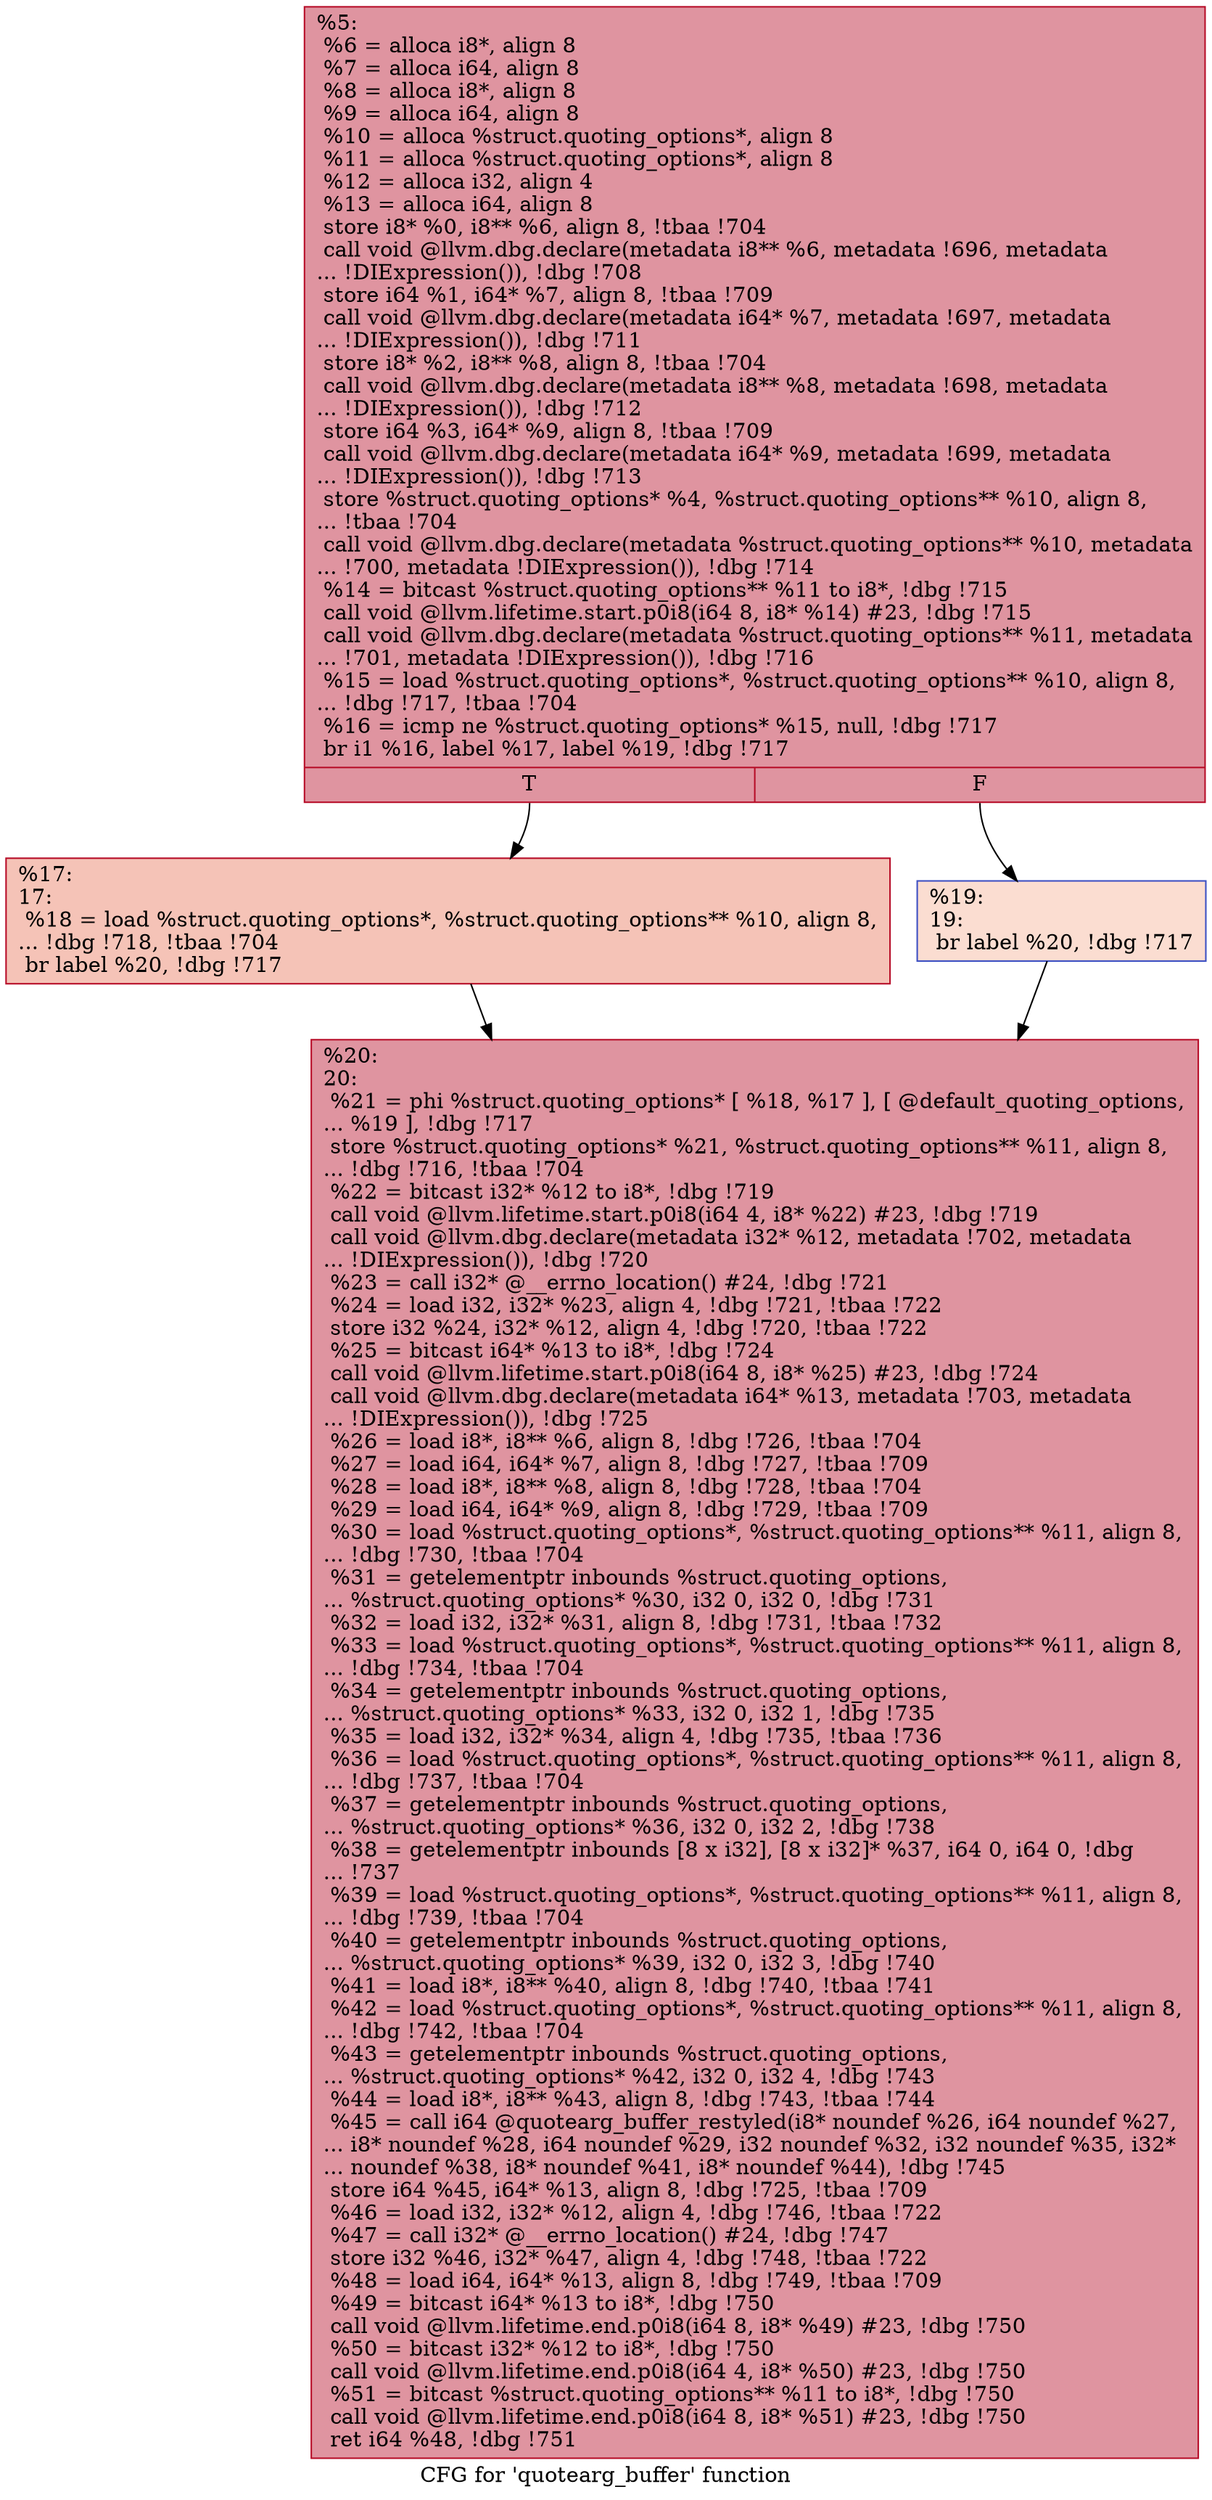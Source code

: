 digraph "CFG for 'quotearg_buffer' function" {
	label="CFG for 'quotearg_buffer' function";

	Node0x8f4bb0 [shape=record,color="#b70d28ff", style=filled, fillcolor="#b70d2870",label="{%5:\l  %6 = alloca i8*, align 8\l  %7 = alloca i64, align 8\l  %8 = alloca i8*, align 8\l  %9 = alloca i64, align 8\l  %10 = alloca %struct.quoting_options*, align 8\l  %11 = alloca %struct.quoting_options*, align 8\l  %12 = alloca i32, align 4\l  %13 = alloca i64, align 8\l  store i8* %0, i8** %6, align 8, !tbaa !704\l  call void @llvm.dbg.declare(metadata i8** %6, metadata !696, metadata\l... !DIExpression()), !dbg !708\l  store i64 %1, i64* %7, align 8, !tbaa !709\l  call void @llvm.dbg.declare(metadata i64* %7, metadata !697, metadata\l... !DIExpression()), !dbg !711\l  store i8* %2, i8** %8, align 8, !tbaa !704\l  call void @llvm.dbg.declare(metadata i8** %8, metadata !698, metadata\l... !DIExpression()), !dbg !712\l  store i64 %3, i64* %9, align 8, !tbaa !709\l  call void @llvm.dbg.declare(metadata i64* %9, metadata !699, metadata\l... !DIExpression()), !dbg !713\l  store %struct.quoting_options* %4, %struct.quoting_options** %10, align 8,\l... !tbaa !704\l  call void @llvm.dbg.declare(metadata %struct.quoting_options** %10, metadata\l... !700, metadata !DIExpression()), !dbg !714\l  %14 = bitcast %struct.quoting_options** %11 to i8*, !dbg !715\l  call void @llvm.lifetime.start.p0i8(i64 8, i8* %14) #23, !dbg !715\l  call void @llvm.dbg.declare(metadata %struct.quoting_options** %11, metadata\l... !701, metadata !DIExpression()), !dbg !716\l  %15 = load %struct.quoting_options*, %struct.quoting_options** %10, align 8,\l... !dbg !717, !tbaa !704\l  %16 = icmp ne %struct.quoting_options* %15, null, !dbg !717\l  br i1 %16, label %17, label %19, !dbg !717\l|{<s0>T|<s1>F}}"];
	Node0x8f4bb0:s0 -> Node0x8f4c30;
	Node0x8f4bb0:s1 -> Node0x8f4c80;
	Node0x8f4c30 [shape=record,color="#b70d28ff", style=filled, fillcolor="#e8765c70",label="{%17:\l17:                                               \l  %18 = load %struct.quoting_options*, %struct.quoting_options** %10, align 8,\l... !dbg !718, !tbaa !704\l  br label %20, !dbg !717\l}"];
	Node0x8f4c30 -> Node0x8f4cd0;
	Node0x8f4c80 [shape=record,color="#3d50c3ff", style=filled, fillcolor="#f7b39670",label="{%19:\l19:                                               \l  br label %20, !dbg !717\l}"];
	Node0x8f4c80 -> Node0x8f4cd0;
	Node0x8f4cd0 [shape=record,color="#b70d28ff", style=filled, fillcolor="#b70d2870",label="{%20:\l20:                                               \l  %21 = phi %struct.quoting_options* [ %18, %17 ], [ @default_quoting_options,\l... %19 ], !dbg !717\l  store %struct.quoting_options* %21, %struct.quoting_options** %11, align 8,\l... !dbg !716, !tbaa !704\l  %22 = bitcast i32* %12 to i8*, !dbg !719\l  call void @llvm.lifetime.start.p0i8(i64 4, i8* %22) #23, !dbg !719\l  call void @llvm.dbg.declare(metadata i32* %12, metadata !702, metadata\l... !DIExpression()), !dbg !720\l  %23 = call i32* @__errno_location() #24, !dbg !721\l  %24 = load i32, i32* %23, align 4, !dbg !721, !tbaa !722\l  store i32 %24, i32* %12, align 4, !dbg !720, !tbaa !722\l  %25 = bitcast i64* %13 to i8*, !dbg !724\l  call void @llvm.lifetime.start.p0i8(i64 8, i8* %25) #23, !dbg !724\l  call void @llvm.dbg.declare(metadata i64* %13, metadata !703, metadata\l... !DIExpression()), !dbg !725\l  %26 = load i8*, i8** %6, align 8, !dbg !726, !tbaa !704\l  %27 = load i64, i64* %7, align 8, !dbg !727, !tbaa !709\l  %28 = load i8*, i8** %8, align 8, !dbg !728, !tbaa !704\l  %29 = load i64, i64* %9, align 8, !dbg !729, !tbaa !709\l  %30 = load %struct.quoting_options*, %struct.quoting_options** %11, align 8,\l... !dbg !730, !tbaa !704\l  %31 = getelementptr inbounds %struct.quoting_options,\l... %struct.quoting_options* %30, i32 0, i32 0, !dbg !731\l  %32 = load i32, i32* %31, align 8, !dbg !731, !tbaa !732\l  %33 = load %struct.quoting_options*, %struct.quoting_options** %11, align 8,\l... !dbg !734, !tbaa !704\l  %34 = getelementptr inbounds %struct.quoting_options,\l... %struct.quoting_options* %33, i32 0, i32 1, !dbg !735\l  %35 = load i32, i32* %34, align 4, !dbg !735, !tbaa !736\l  %36 = load %struct.quoting_options*, %struct.quoting_options** %11, align 8,\l... !dbg !737, !tbaa !704\l  %37 = getelementptr inbounds %struct.quoting_options,\l... %struct.quoting_options* %36, i32 0, i32 2, !dbg !738\l  %38 = getelementptr inbounds [8 x i32], [8 x i32]* %37, i64 0, i64 0, !dbg\l... !737\l  %39 = load %struct.quoting_options*, %struct.quoting_options** %11, align 8,\l... !dbg !739, !tbaa !704\l  %40 = getelementptr inbounds %struct.quoting_options,\l... %struct.quoting_options* %39, i32 0, i32 3, !dbg !740\l  %41 = load i8*, i8** %40, align 8, !dbg !740, !tbaa !741\l  %42 = load %struct.quoting_options*, %struct.quoting_options** %11, align 8,\l... !dbg !742, !tbaa !704\l  %43 = getelementptr inbounds %struct.quoting_options,\l... %struct.quoting_options* %42, i32 0, i32 4, !dbg !743\l  %44 = load i8*, i8** %43, align 8, !dbg !743, !tbaa !744\l  %45 = call i64 @quotearg_buffer_restyled(i8* noundef %26, i64 noundef %27,\l... i8* noundef %28, i64 noundef %29, i32 noundef %32, i32 noundef %35, i32*\l... noundef %38, i8* noundef %41, i8* noundef %44), !dbg !745\l  store i64 %45, i64* %13, align 8, !dbg !725, !tbaa !709\l  %46 = load i32, i32* %12, align 4, !dbg !746, !tbaa !722\l  %47 = call i32* @__errno_location() #24, !dbg !747\l  store i32 %46, i32* %47, align 4, !dbg !748, !tbaa !722\l  %48 = load i64, i64* %13, align 8, !dbg !749, !tbaa !709\l  %49 = bitcast i64* %13 to i8*, !dbg !750\l  call void @llvm.lifetime.end.p0i8(i64 8, i8* %49) #23, !dbg !750\l  %50 = bitcast i32* %12 to i8*, !dbg !750\l  call void @llvm.lifetime.end.p0i8(i64 4, i8* %50) #23, !dbg !750\l  %51 = bitcast %struct.quoting_options** %11 to i8*, !dbg !750\l  call void @llvm.lifetime.end.p0i8(i64 8, i8* %51) #23, !dbg !750\l  ret i64 %48, !dbg !751\l}"];
}
